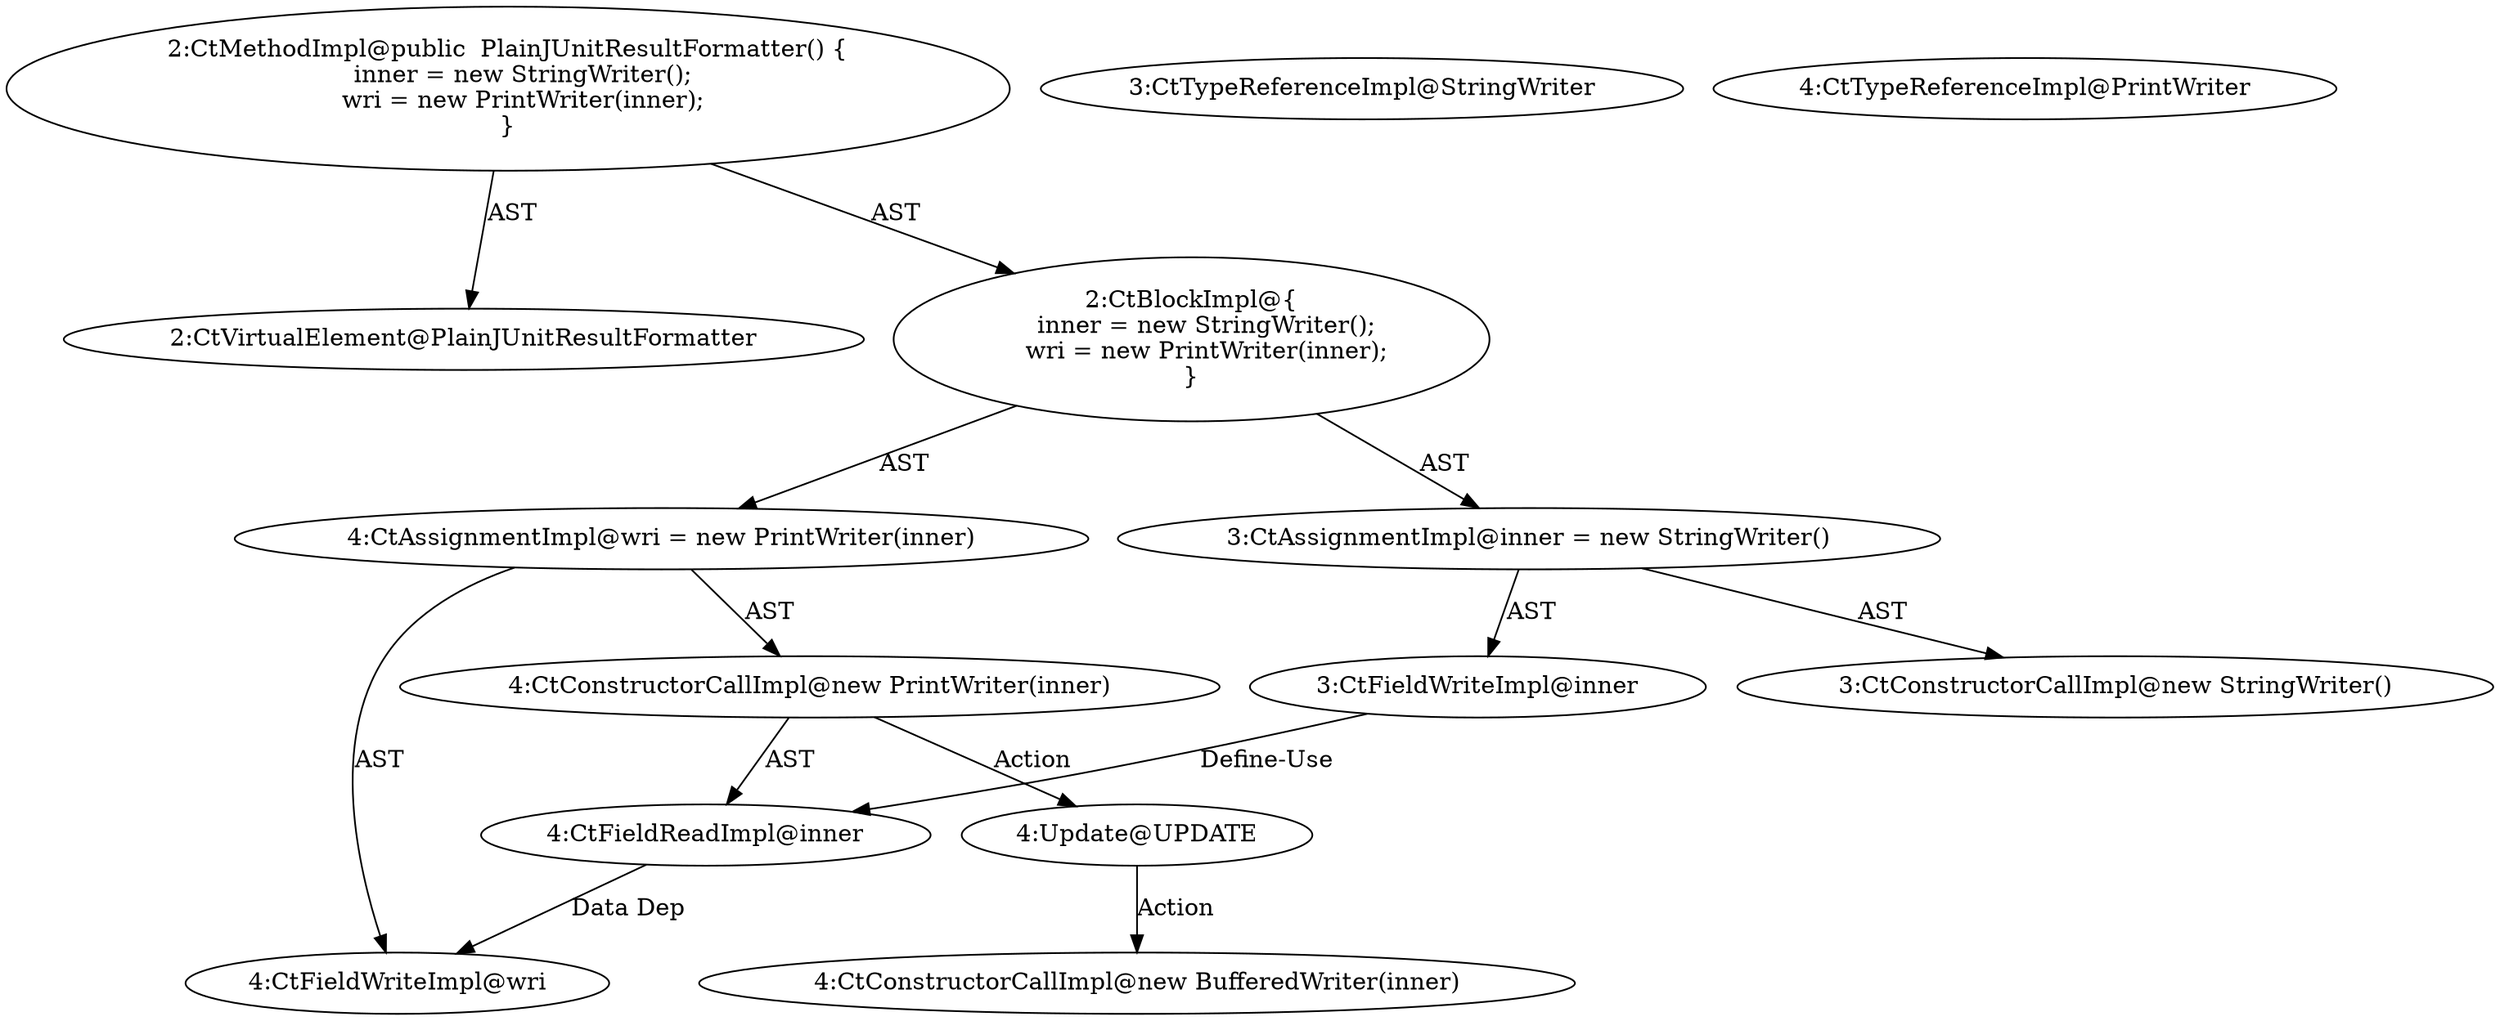 digraph "PlainJUnitResultFormatter#?" {
0 [label="2:CtVirtualElement@PlainJUnitResultFormatter" shape=ellipse]
1 [label="3:CtFieldWriteImpl@inner" shape=ellipse]
2 [label="3:CtTypeReferenceImpl@StringWriter" shape=ellipse]
3 [label="3:CtConstructorCallImpl@new StringWriter()" shape=ellipse]
4 [label="3:CtAssignmentImpl@inner = new StringWriter()" shape=ellipse]
5 [label="4:CtFieldWriteImpl@wri" shape=ellipse]
6 [label="4:CtTypeReferenceImpl@PrintWriter" shape=ellipse]
7 [label="4:CtFieldReadImpl@inner" shape=ellipse]
8 [label="4:CtConstructorCallImpl@new PrintWriter(inner)" shape=ellipse]
9 [label="4:CtAssignmentImpl@wri = new PrintWriter(inner)" shape=ellipse]
10 [label="2:CtBlockImpl@\{
    inner = new StringWriter();
    wri = new PrintWriter(inner);
\}" shape=ellipse]
11 [label="2:CtMethodImpl@public  PlainJUnitResultFormatter() \{
    inner = new StringWriter();
    wri = new PrintWriter(inner);
\}" shape=ellipse]
12 [label="4:Update@UPDATE" shape=ellipse]
13 [label="4:CtConstructorCallImpl@new BufferedWriter(inner)" shape=ellipse]
1 -> 7 [label="Define-Use"];
4 -> 1 [label="AST"];
4 -> 3 [label="AST"];
7 -> 5 [label="Data Dep"];
8 -> 7 [label="AST"];
8 -> 12 [label="Action"];
9 -> 5 [label="AST"];
9 -> 8 [label="AST"];
10 -> 4 [label="AST"];
10 -> 9 [label="AST"];
11 -> 0 [label="AST"];
11 -> 10 [label="AST"];
12 -> 13 [label="Action"];
}